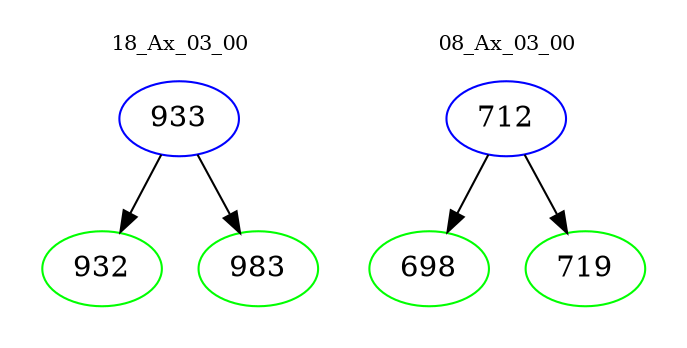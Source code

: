 digraph{
subgraph cluster_0 {
color = white
label = "18_Ax_03_00";
fontsize=10;
T0_933 [label="933", color="blue"]
T0_933 -> T0_932 [color="black"]
T0_932 [label="932", color="green"]
T0_933 -> T0_983 [color="black"]
T0_983 [label="983", color="green"]
}
subgraph cluster_1 {
color = white
label = "08_Ax_03_00";
fontsize=10;
T1_712 [label="712", color="blue"]
T1_712 -> T1_698 [color="black"]
T1_698 [label="698", color="green"]
T1_712 -> T1_719 [color="black"]
T1_719 [label="719", color="green"]
}
}
